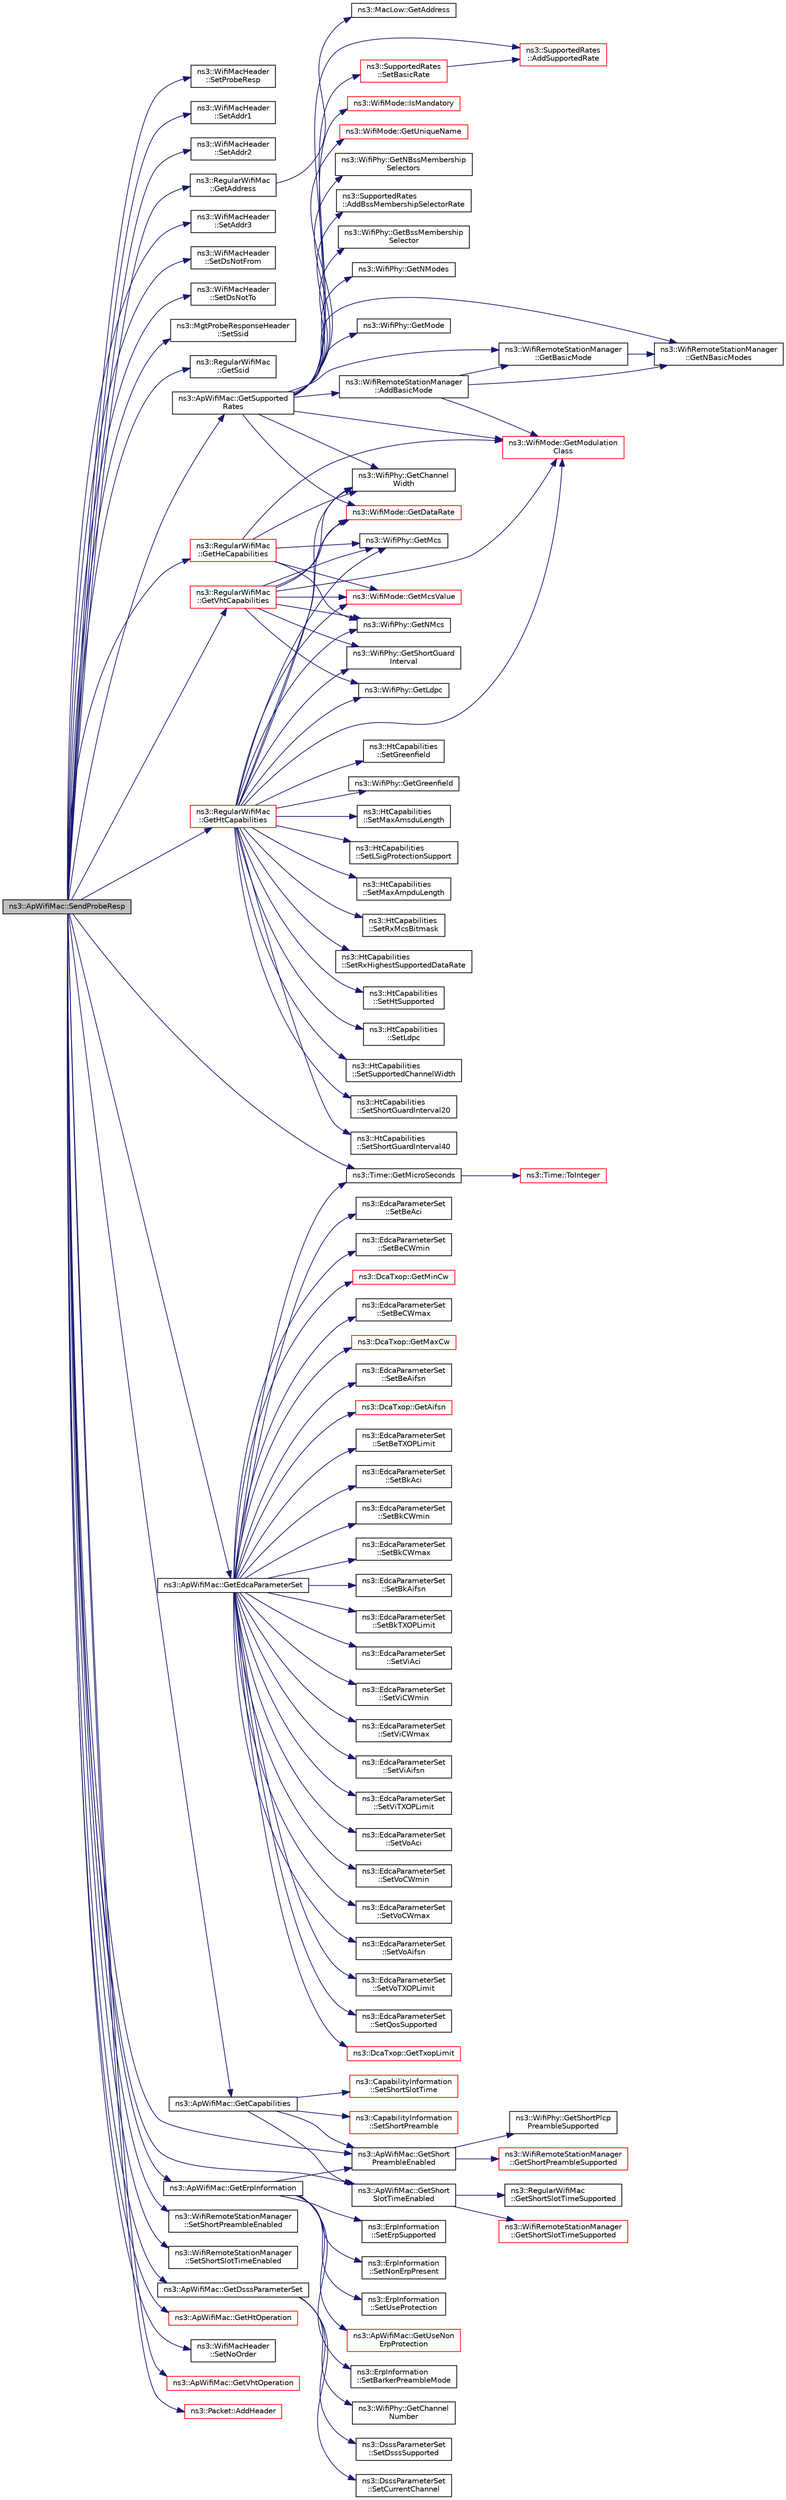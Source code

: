 digraph "ns3::ApWifiMac::SendProbeResp"
{
  edge [fontname="Helvetica",fontsize="10",labelfontname="Helvetica",labelfontsize="10"];
  node [fontname="Helvetica",fontsize="10",shape=record];
  rankdir="LR";
  Node1 [label="ns3::ApWifiMac::SendProbeResp",height=0.2,width=0.4,color="black", fillcolor="grey75", style="filled", fontcolor="black"];
  Node1 -> Node2 [color="midnightblue",fontsize="10",style="solid"];
  Node2 [label="ns3::WifiMacHeader\l::SetProbeResp",height=0.2,width=0.4,color="black", fillcolor="white", style="filled",URL="$d2/d9b/classns3_1_1WifiMacHeader.html#a330c02480e29d3e6460665c0e3806934"];
  Node1 -> Node3 [color="midnightblue",fontsize="10",style="solid"];
  Node3 [label="ns3::WifiMacHeader\l::SetAddr1",height=0.2,width=0.4,color="black", fillcolor="white", style="filled",URL="$d2/d9b/classns3_1_1WifiMacHeader.html#a6478a02b80d5c01657714c5c7a0ae1cb"];
  Node1 -> Node4 [color="midnightblue",fontsize="10",style="solid"];
  Node4 [label="ns3::WifiMacHeader\l::SetAddr2",height=0.2,width=0.4,color="black", fillcolor="white", style="filled",URL="$d2/d9b/classns3_1_1WifiMacHeader.html#ab6a0efdc43d39b5da5d17eae9665271d"];
  Node1 -> Node5 [color="midnightblue",fontsize="10",style="solid"];
  Node5 [label="ns3::RegularWifiMac\l::GetAddress",height=0.2,width=0.4,color="black", fillcolor="white", style="filled",URL="$df/db9/classns3_1_1RegularWifiMac.html#aea719a7d05fbc664c50479fc900777b7"];
  Node5 -> Node6 [color="midnightblue",fontsize="10",style="solid"];
  Node6 [label="ns3::MacLow::GetAddress",height=0.2,width=0.4,color="black", fillcolor="white", style="filled",URL="$d3/da6/classns3_1_1MacLow.html#a109922d4f2bb1ee0b2a66aa3bcc48e2f"];
  Node1 -> Node7 [color="midnightblue",fontsize="10",style="solid"];
  Node7 [label="ns3::WifiMacHeader\l::SetAddr3",height=0.2,width=0.4,color="black", fillcolor="white", style="filled",URL="$d2/d9b/classns3_1_1WifiMacHeader.html#ace2fd1624db247bd42cbe9182996bb0e"];
  Node1 -> Node8 [color="midnightblue",fontsize="10",style="solid"];
  Node8 [label="ns3::WifiMacHeader\l::SetDsNotFrom",height=0.2,width=0.4,color="black", fillcolor="white", style="filled",URL="$d2/d9b/classns3_1_1WifiMacHeader.html#a02edeb349da4aacc6b376fcf76ff99cc"];
  Node1 -> Node9 [color="midnightblue",fontsize="10",style="solid"];
  Node9 [label="ns3::WifiMacHeader\l::SetDsNotTo",height=0.2,width=0.4,color="black", fillcolor="white", style="filled",URL="$d2/d9b/classns3_1_1WifiMacHeader.html#a977cd5a09062bfc3660a23acdebd75ec"];
  Node1 -> Node10 [color="midnightblue",fontsize="10",style="solid"];
  Node10 [label="ns3::MgtProbeResponseHeader\l::SetSsid",height=0.2,width=0.4,color="black", fillcolor="white", style="filled",URL="$d7/d3c/classns3_1_1MgtProbeResponseHeader.html#a7c7f6af47ec6074a638ae460cb4620d2"];
  Node1 -> Node11 [color="midnightblue",fontsize="10",style="solid"];
  Node11 [label="ns3::RegularWifiMac\l::GetSsid",height=0.2,width=0.4,color="black", fillcolor="white", style="filled",URL="$df/db9/classns3_1_1RegularWifiMac.html#a3cd4316ccd72111fa94f7091d4deb521"];
  Node1 -> Node12 [color="midnightblue",fontsize="10",style="solid"];
  Node12 [label="ns3::ApWifiMac::GetSupported\lRates",height=0.2,width=0.4,color="black", fillcolor="white", style="filled",URL="$d0/d51/classns3_1_1ApWifiMac.html#a3d1278fa6624859d50b4ed984125de30"];
  Node12 -> Node13 [color="midnightblue",fontsize="10",style="solid"];
  Node13 [label="ns3::WifiPhy::GetNBssMembership\lSelectors",height=0.2,width=0.4,color="black", fillcolor="white", style="filled",URL="$d6/d5a/classns3_1_1WifiPhy.html#a0d5b168ddf02c7df51f83004454232c2"];
  Node12 -> Node14 [color="midnightblue",fontsize="10",style="solid"];
  Node14 [label="ns3::SupportedRates\l::AddBssMembershipSelectorRate",height=0.2,width=0.4,color="black", fillcolor="white", style="filled",URL="$de/de8/classns3_1_1SupportedRates.html#a4954ea83ef36e75a2809f4b95984c919"];
  Node12 -> Node15 [color="midnightblue",fontsize="10",style="solid"];
  Node15 [label="ns3::WifiPhy::GetBssMembership\lSelector",height=0.2,width=0.4,color="black", fillcolor="white", style="filled",URL="$d6/d5a/classns3_1_1WifiPhy.html#a3b6817c0140f083292ef70333d1c78c3"];
  Node12 -> Node16 [color="midnightblue",fontsize="10",style="solid"];
  Node16 [label="ns3::WifiPhy::GetNModes",height=0.2,width=0.4,color="black", fillcolor="white", style="filled",URL="$d6/d5a/classns3_1_1WifiPhy.html#a2467e56b69d64bb2d648302f39397317"];
  Node12 -> Node17 [color="midnightblue",fontsize="10",style="solid"];
  Node17 [label="ns3::WifiPhy::GetMode",height=0.2,width=0.4,color="black", fillcolor="white", style="filled",URL="$d6/d5a/classns3_1_1WifiPhy.html#ac35983a13a769a7fbaac43340b8cdaf2"];
  Node12 -> Node18 [color="midnightblue",fontsize="10",style="solid"];
  Node18 [label="ns3::WifiMode::GetDataRate",height=0.2,width=0.4,color="red", fillcolor="white", style="filled",URL="$d5/d56/classns3_1_1WifiMode.html#adcfbe150f69da720db23387f733b8a52"];
  Node12 -> Node19 [color="midnightblue",fontsize="10",style="solid"];
  Node19 [label="ns3::WifiPhy::GetChannel\lWidth",height=0.2,width=0.4,color="black", fillcolor="white", style="filled",URL="$d6/d5a/classns3_1_1WifiPhy.html#a4a5d5009b3b3308f2baeed42a2007189"];
  Node12 -> Node20 [color="midnightblue",fontsize="10",style="solid"];
  Node20 [label="ns3::SupportedRates\l::AddSupportedRate",height=0.2,width=0.4,color="red", fillcolor="white", style="filled",URL="$de/de8/classns3_1_1SupportedRates.html#a2507a6b7a8ce4dd538f34029d3b17602"];
  Node12 -> Node21 [color="midnightblue",fontsize="10",style="solid"];
  Node21 [label="ns3::WifiMode::IsMandatory",height=0.2,width=0.4,color="red", fillcolor="white", style="filled",URL="$d5/d56/classns3_1_1WifiMode.html#ad7db9c41e193eb656c8dc66ec68cf0d0"];
  Node12 -> Node22 [color="midnightblue",fontsize="10",style="solid"];
  Node22 [label="ns3::WifiMode::GetModulation\lClass",height=0.2,width=0.4,color="red", fillcolor="white", style="filled",URL="$d5/d56/classns3_1_1WifiMode.html#a7941cd2a0bc8d2ba68ba6a12c7e2c42a"];
  Node12 -> Node23 [color="midnightblue",fontsize="10",style="solid"];
  Node23 [label="ns3::WifiMode::GetUniqueName",height=0.2,width=0.4,color="red", fillcolor="white", style="filled",URL="$d5/d56/classns3_1_1WifiMode.html#a18e0a33034f484d3ca8c0497d3ea1dc7"];
  Node12 -> Node24 [color="midnightblue",fontsize="10",style="solid"];
  Node24 [label="ns3::WifiRemoteStationManager\l::AddBasicMode",height=0.2,width=0.4,color="black", fillcolor="white", style="filled",URL="$d6/d65/classns3_1_1WifiRemoteStationManager.html#a169339a6312b10580cb6a940228833f0"];
  Node24 -> Node22 [color="midnightblue",fontsize="10",style="solid"];
  Node24 -> Node25 [color="midnightblue",fontsize="10",style="solid"];
  Node25 [label="ns3::WifiRemoteStationManager\l::GetNBasicModes",height=0.2,width=0.4,color="black", fillcolor="white", style="filled",URL="$d6/d65/classns3_1_1WifiRemoteStationManager.html#a1528f837dd70f82cda248f1434b94357"];
  Node24 -> Node26 [color="midnightblue",fontsize="10",style="solid"];
  Node26 [label="ns3::WifiRemoteStationManager\l::GetBasicMode",height=0.2,width=0.4,color="black", fillcolor="white", style="filled",URL="$d6/d65/classns3_1_1WifiRemoteStationManager.html#a8e4599eafc71fa98f6869e3d8908ea24"];
  Node26 -> Node25 [color="midnightblue",fontsize="10",style="solid"];
  Node12 -> Node25 [color="midnightblue",fontsize="10",style="solid"];
  Node12 -> Node26 [color="midnightblue",fontsize="10",style="solid"];
  Node12 -> Node27 [color="midnightblue",fontsize="10",style="solid"];
  Node27 [label="ns3::SupportedRates\l::SetBasicRate",height=0.2,width=0.4,color="red", fillcolor="white", style="filled",URL="$de/de8/classns3_1_1SupportedRates.html#a4178a4b7834b6a66e0c8efe4d92489bf"];
  Node27 -> Node20 [color="midnightblue",fontsize="10",style="solid"];
  Node1 -> Node28 [color="midnightblue",fontsize="10",style="solid"];
  Node28 [label="ns3::Time::GetMicroSeconds",height=0.2,width=0.4,color="black", fillcolor="white", style="filled",URL="$dc/d04/classns3_1_1Time.html#a2542b9273c336da11fcaf54e8bc6e4c8"];
  Node28 -> Node29 [color="midnightblue",fontsize="10",style="solid"];
  Node29 [label="ns3::Time::ToInteger",height=0.2,width=0.4,color="red", fillcolor="white", style="filled",URL="$dc/d04/classns3_1_1Time.html#a0c9c8fb9ec7222c7799c1081f14f6031"];
  Node1 -> Node30 [color="midnightblue",fontsize="10",style="solid"];
  Node30 [label="ns3::ApWifiMac::GetCapabilities",height=0.2,width=0.4,color="black", fillcolor="white", style="filled",URL="$d0/d51/classns3_1_1ApWifiMac.html#a5794cfc6ec6c72f335b36f302a83178a"];
  Node30 -> Node31 [color="midnightblue",fontsize="10",style="solid"];
  Node31 [label="ns3::CapabilityInformation\l::SetShortPreamble",height=0.2,width=0.4,color="red", fillcolor="white", style="filled",URL="$de/d4d/classns3_1_1CapabilityInformation.html#acd5df84b6cb8f81e2b6d0d689e987a18"];
  Node30 -> Node32 [color="midnightblue",fontsize="10",style="solid"];
  Node32 [label="ns3::ApWifiMac::GetShort\lPreambleEnabled",height=0.2,width=0.4,color="black", fillcolor="white", style="filled",URL="$d0/d51/classns3_1_1ApWifiMac.html#a19ae41add0c00c244c7a66adf523b445"];
  Node32 -> Node33 [color="midnightblue",fontsize="10",style="solid"];
  Node33 [label="ns3::WifiPhy::GetShortPlcp\lPreambleSupported",height=0.2,width=0.4,color="black", fillcolor="white", style="filled",URL="$d6/d5a/classns3_1_1WifiPhy.html#ad2705695b8839425c7f728d527f66dcc"];
  Node32 -> Node34 [color="midnightblue",fontsize="10",style="solid"];
  Node34 [label="ns3::WifiRemoteStationManager\l::GetShortPreambleSupported",height=0.2,width=0.4,color="red", fillcolor="white", style="filled",URL="$d6/d65/classns3_1_1WifiRemoteStationManager.html#a75da15b749baf80b44aa5435d2747d9e"];
  Node30 -> Node35 [color="midnightblue",fontsize="10",style="solid"];
  Node35 [label="ns3::CapabilityInformation\l::SetShortSlotTime",height=0.2,width=0.4,color="red", fillcolor="white", style="filled",URL="$de/d4d/classns3_1_1CapabilityInformation.html#a914df2876c09377877259ccc9d422626"];
  Node30 -> Node36 [color="midnightblue",fontsize="10",style="solid"];
  Node36 [label="ns3::ApWifiMac::GetShort\lSlotTimeEnabled",height=0.2,width=0.4,color="black", fillcolor="white", style="filled",URL="$d0/d51/classns3_1_1ApWifiMac.html#abc972d9a628f6b50b27a05b1e464bbcd"];
  Node36 -> Node37 [color="midnightblue",fontsize="10",style="solid"];
  Node37 [label="ns3::RegularWifiMac\l::GetShortSlotTimeSupported",height=0.2,width=0.4,color="black", fillcolor="white", style="filled",URL="$df/db9/classns3_1_1RegularWifiMac.html#a05ec5d1fa4fffd5067a811d3bc1ddd72"];
  Node36 -> Node38 [color="midnightblue",fontsize="10",style="solid"];
  Node38 [label="ns3::WifiRemoteStationManager\l::GetShortSlotTimeSupported",height=0.2,width=0.4,color="red", fillcolor="white", style="filled",URL="$d6/d65/classns3_1_1WifiRemoteStationManager.html#a62ea37f7c34915c72a51cfcde22ea4ae"];
  Node1 -> Node39 [color="midnightblue",fontsize="10",style="solid"];
  Node39 [label="ns3::WifiRemoteStationManager\l::SetShortPreambleEnabled",height=0.2,width=0.4,color="black", fillcolor="white", style="filled",URL="$d6/d65/classns3_1_1WifiRemoteStationManager.html#a66a2f347bbc24c14a38da8dc56781cc8"];
  Node1 -> Node32 [color="midnightblue",fontsize="10",style="solid"];
  Node1 -> Node40 [color="midnightblue",fontsize="10",style="solid"];
  Node40 [label="ns3::WifiRemoteStationManager\l::SetShortSlotTimeEnabled",height=0.2,width=0.4,color="black", fillcolor="white", style="filled",URL="$d6/d65/classns3_1_1WifiRemoteStationManager.html#a127fb3ed96ad66f647c1fa3dc616e274"];
  Node1 -> Node36 [color="midnightblue",fontsize="10",style="solid"];
  Node1 -> Node41 [color="midnightblue",fontsize="10",style="solid"];
  Node41 [label="ns3::ApWifiMac::GetDsssParameterSet",height=0.2,width=0.4,color="black", fillcolor="white", style="filled",URL="$d0/d51/classns3_1_1ApWifiMac.html#a577723413f2a747d71ed01d8646ccc79"];
  Node41 -> Node42 [color="midnightblue",fontsize="10",style="solid"];
  Node42 [label="ns3::DsssParameterSet\l::SetDsssSupported",height=0.2,width=0.4,color="black", fillcolor="white", style="filled",URL="$d5/dc1/classns3_1_1DsssParameterSet.html#aface43655b0b568581d507b04dace538"];
  Node41 -> Node43 [color="midnightblue",fontsize="10",style="solid"];
  Node43 [label="ns3::DsssParameterSet\l::SetCurrentChannel",height=0.2,width=0.4,color="black", fillcolor="white", style="filled",URL="$d5/dc1/classns3_1_1DsssParameterSet.html#a52e56c7e20f9a889197920060d3b7a01"];
  Node41 -> Node44 [color="midnightblue",fontsize="10",style="solid"];
  Node44 [label="ns3::WifiPhy::GetChannel\lNumber",height=0.2,width=0.4,color="black", fillcolor="white", style="filled",URL="$d6/d5a/classns3_1_1WifiPhy.html#a5cf0ccf06109ace61db51c83e91b7e8d"];
  Node1 -> Node45 [color="midnightblue",fontsize="10",style="solid"];
  Node45 [label="ns3::ApWifiMac::GetErpInformation",height=0.2,width=0.4,color="black", fillcolor="white", style="filled",URL="$d0/d51/classns3_1_1ApWifiMac.html#ae88a116a1cdc0895105765b2c27e2f1a"];
  Node45 -> Node46 [color="midnightblue",fontsize="10",style="solid"];
  Node46 [label="ns3::ErpInformation\l::SetErpSupported",height=0.2,width=0.4,color="black", fillcolor="white", style="filled",URL="$db/d32/classns3_1_1ErpInformation.html#a04843cef21d7bd5aecf98e6554a269da"];
  Node45 -> Node47 [color="midnightblue",fontsize="10",style="solid"];
  Node47 [label="ns3::ErpInformation\l::SetNonErpPresent",height=0.2,width=0.4,color="black", fillcolor="white", style="filled",URL="$db/d32/classns3_1_1ErpInformation.html#adda675ac6983b04ff0e20df6fbb92165"];
  Node45 -> Node48 [color="midnightblue",fontsize="10",style="solid"];
  Node48 [label="ns3::ErpInformation\l::SetUseProtection",height=0.2,width=0.4,color="black", fillcolor="white", style="filled",URL="$db/d32/classns3_1_1ErpInformation.html#a6faa85047d308a09bfaf5b637d8b626b"];
  Node45 -> Node49 [color="midnightblue",fontsize="10",style="solid"];
  Node49 [label="ns3::ApWifiMac::GetUseNon\lErpProtection",height=0.2,width=0.4,color="red", fillcolor="white", style="filled",URL="$d0/d51/classns3_1_1ApWifiMac.html#a62eda2e1029d7922c4ed5bb5b0925d13"];
  Node45 -> Node32 [color="midnightblue",fontsize="10",style="solid"];
  Node45 -> Node50 [color="midnightblue",fontsize="10",style="solid"];
  Node50 [label="ns3::ErpInformation\l::SetBarkerPreambleMode",height=0.2,width=0.4,color="black", fillcolor="white", style="filled",URL="$db/d32/classns3_1_1ErpInformation.html#a22b4c83f0066163c6f5cb2cafe666c67"];
  Node1 -> Node51 [color="midnightblue",fontsize="10",style="solid"];
  Node51 [label="ns3::ApWifiMac::GetEdcaParameterSet",height=0.2,width=0.4,color="black", fillcolor="white", style="filled",URL="$d0/d51/classns3_1_1ApWifiMac.html#a6b29faae7352877a1aa97a2146725ff5"];
  Node51 -> Node52 [color="midnightblue",fontsize="10",style="solid"];
  Node52 [label="ns3::EdcaParameterSet\l::SetQosSupported",height=0.2,width=0.4,color="black", fillcolor="white", style="filled",URL="$d7/d50/classns3_1_1EdcaParameterSet.html#ae88fa048ad94b769d133fcbea34003d0"];
  Node51 -> Node53 [color="midnightblue",fontsize="10",style="solid"];
  Node53 [label="ns3::DcaTxop::GetTxopLimit",height=0.2,width=0.4,color="red", fillcolor="white", style="filled",URL="$d3/d74/classns3_1_1DcaTxop.html#a0ccd95b29f66c25d0c1baf5437f90fcf"];
  Node51 -> Node54 [color="midnightblue",fontsize="10",style="solid"];
  Node54 [label="ns3::EdcaParameterSet\l::SetBeAci",height=0.2,width=0.4,color="black", fillcolor="white", style="filled",URL="$d7/d50/classns3_1_1EdcaParameterSet.html#aaccf6b8f599ac926f6e7d4f3d51f2349"];
  Node51 -> Node55 [color="midnightblue",fontsize="10",style="solid"];
  Node55 [label="ns3::EdcaParameterSet\l::SetBeCWmin",height=0.2,width=0.4,color="black", fillcolor="white", style="filled",URL="$d7/d50/classns3_1_1EdcaParameterSet.html#a8b7e5cb7e61ea782724cff73c4e7721c"];
  Node51 -> Node56 [color="midnightblue",fontsize="10",style="solid"];
  Node56 [label="ns3::DcaTxop::GetMinCw",height=0.2,width=0.4,color="red", fillcolor="white", style="filled",URL="$d3/d74/classns3_1_1DcaTxop.html#aa3d8596629fbe818547830ea05d71508"];
  Node51 -> Node57 [color="midnightblue",fontsize="10",style="solid"];
  Node57 [label="ns3::EdcaParameterSet\l::SetBeCWmax",height=0.2,width=0.4,color="black", fillcolor="white", style="filled",URL="$d7/d50/classns3_1_1EdcaParameterSet.html#ac50859c13e8d6cae055a164a650ae137"];
  Node51 -> Node58 [color="midnightblue",fontsize="10",style="solid"];
  Node58 [label="ns3::DcaTxop::GetMaxCw",height=0.2,width=0.4,color="red", fillcolor="white", style="filled",URL="$d3/d74/classns3_1_1DcaTxop.html#ac476cb39043eb33877fa8b9d6007db0a"];
  Node51 -> Node59 [color="midnightblue",fontsize="10",style="solid"];
  Node59 [label="ns3::EdcaParameterSet\l::SetBeAifsn",height=0.2,width=0.4,color="black", fillcolor="white", style="filled",URL="$d7/d50/classns3_1_1EdcaParameterSet.html#afc643ba4210b5d4620407d0e4abcfe93"];
  Node51 -> Node60 [color="midnightblue",fontsize="10",style="solid"];
  Node60 [label="ns3::DcaTxop::GetAifsn",height=0.2,width=0.4,color="red", fillcolor="white", style="filled",URL="$d3/d74/classns3_1_1DcaTxop.html#a24cca5cd75c506940a47f8e4cf87c2c1"];
  Node51 -> Node61 [color="midnightblue",fontsize="10",style="solid"];
  Node61 [label="ns3::EdcaParameterSet\l::SetBeTXOPLimit",height=0.2,width=0.4,color="black", fillcolor="white", style="filled",URL="$d7/d50/classns3_1_1EdcaParameterSet.html#ab43a494ed92c6bfe79cc461debcd6096"];
  Node51 -> Node28 [color="midnightblue",fontsize="10",style="solid"];
  Node51 -> Node62 [color="midnightblue",fontsize="10",style="solid"];
  Node62 [label="ns3::EdcaParameterSet\l::SetBkAci",height=0.2,width=0.4,color="black", fillcolor="white", style="filled",URL="$d7/d50/classns3_1_1EdcaParameterSet.html#adf3e773d255cf5b0d88a8f229e89fbee"];
  Node51 -> Node63 [color="midnightblue",fontsize="10",style="solid"];
  Node63 [label="ns3::EdcaParameterSet\l::SetBkCWmin",height=0.2,width=0.4,color="black", fillcolor="white", style="filled",URL="$d7/d50/classns3_1_1EdcaParameterSet.html#a7565d52cdecdf64b06aef1b9aabae1ce"];
  Node51 -> Node64 [color="midnightblue",fontsize="10",style="solid"];
  Node64 [label="ns3::EdcaParameterSet\l::SetBkCWmax",height=0.2,width=0.4,color="black", fillcolor="white", style="filled",URL="$d7/d50/classns3_1_1EdcaParameterSet.html#a296e36addc2a96fcb2dbb1ba4fa2d60d"];
  Node51 -> Node65 [color="midnightblue",fontsize="10",style="solid"];
  Node65 [label="ns3::EdcaParameterSet\l::SetBkAifsn",height=0.2,width=0.4,color="black", fillcolor="white", style="filled",URL="$d7/d50/classns3_1_1EdcaParameterSet.html#abcc83f5e262928b4d5409f1423d2cb7b"];
  Node51 -> Node66 [color="midnightblue",fontsize="10",style="solid"];
  Node66 [label="ns3::EdcaParameterSet\l::SetBkTXOPLimit",height=0.2,width=0.4,color="black", fillcolor="white", style="filled",URL="$d7/d50/classns3_1_1EdcaParameterSet.html#a8af17e8c716d7c802fc277f31f6fd6d1"];
  Node51 -> Node67 [color="midnightblue",fontsize="10",style="solid"];
  Node67 [label="ns3::EdcaParameterSet\l::SetViAci",height=0.2,width=0.4,color="black", fillcolor="white", style="filled",URL="$d7/d50/classns3_1_1EdcaParameterSet.html#a9901129ea94b94d025e8bd192370a549"];
  Node51 -> Node68 [color="midnightblue",fontsize="10",style="solid"];
  Node68 [label="ns3::EdcaParameterSet\l::SetViCWmin",height=0.2,width=0.4,color="black", fillcolor="white", style="filled",URL="$d7/d50/classns3_1_1EdcaParameterSet.html#a951e9e886bf2ff53c69d6967f04f6b77"];
  Node51 -> Node69 [color="midnightblue",fontsize="10",style="solid"];
  Node69 [label="ns3::EdcaParameterSet\l::SetViCWmax",height=0.2,width=0.4,color="black", fillcolor="white", style="filled",URL="$d7/d50/classns3_1_1EdcaParameterSet.html#aa3dd779db09601b3608fb2cc59af9173"];
  Node51 -> Node70 [color="midnightblue",fontsize="10",style="solid"];
  Node70 [label="ns3::EdcaParameterSet\l::SetViAifsn",height=0.2,width=0.4,color="black", fillcolor="white", style="filled",URL="$d7/d50/classns3_1_1EdcaParameterSet.html#a0a67b8bc06cb145d62fa64583b7b0bd4"];
  Node51 -> Node71 [color="midnightblue",fontsize="10",style="solid"];
  Node71 [label="ns3::EdcaParameterSet\l::SetViTXOPLimit",height=0.2,width=0.4,color="black", fillcolor="white", style="filled",URL="$d7/d50/classns3_1_1EdcaParameterSet.html#acb6507abd95f7835e315a7e6a3942e12"];
  Node51 -> Node72 [color="midnightblue",fontsize="10",style="solid"];
  Node72 [label="ns3::EdcaParameterSet\l::SetVoAci",height=0.2,width=0.4,color="black", fillcolor="white", style="filled",URL="$d7/d50/classns3_1_1EdcaParameterSet.html#a2797a92b612133f44d4ed7fcd5d1e1e3"];
  Node51 -> Node73 [color="midnightblue",fontsize="10",style="solid"];
  Node73 [label="ns3::EdcaParameterSet\l::SetVoCWmin",height=0.2,width=0.4,color="black", fillcolor="white", style="filled",URL="$d7/d50/classns3_1_1EdcaParameterSet.html#ae97a7f1d3f42e7018eea2ef6265445dd"];
  Node51 -> Node74 [color="midnightblue",fontsize="10",style="solid"];
  Node74 [label="ns3::EdcaParameterSet\l::SetVoCWmax",height=0.2,width=0.4,color="black", fillcolor="white", style="filled",URL="$d7/d50/classns3_1_1EdcaParameterSet.html#aa4819199f4a3e388cda4db3aec2e45f1"];
  Node51 -> Node75 [color="midnightblue",fontsize="10",style="solid"];
  Node75 [label="ns3::EdcaParameterSet\l::SetVoAifsn",height=0.2,width=0.4,color="black", fillcolor="white", style="filled",URL="$d7/d50/classns3_1_1EdcaParameterSet.html#a77c6971bc91436da9ddbb3c31d01edcd"];
  Node51 -> Node76 [color="midnightblue",fontsize="10",style="solid"];
  Node76 [label="ns3::EdcaParameterSet\l::SetVoTXOPLimit",height=0.2,width=0.4,color="black", fillcolor="white", style="filled",URL="$d7/d50/classns3_1_1EdcaParameterSet.html#a4d663aa0687af06b40da875238c6ebb5"];
  Node1 -> Node77 [color="midnightblue",fontsize="10",style="solid"];
  Node77 [label="ns3::RegularWifiMac\l::GetHtCapabilities",height=0.2,width=0.4,color="red", fillcolor="white", style="filled",URL="$df/db9/classns3_1_1RegularWifiMac.html#ae2b0a52735a938a0f1ca233397ae2185"];
  Node77 -> Node78 [color="midnightblue",fontsize="10",style="solid"];
  Node78 [label="ns3::HtCapabilities\l::SetHtSupported",height=0.2,width=0.4,color="black", fillcolor="white", style="filled",URL="$d8/de7/classns3_1_1HtCapabilities.html#a2ad1fa9522ca436581c33aa8a907463c"];
  Node77 -> Node79 [color="midnightblue",fontsize="10",style="solid"];
  Node79 [label="ns3::HtCapabilities\l::SetLdpc",height=0.2,width=0.4,color="black", fillcolor="white", style="filled",URL="$d8/de7/classns3_1_1HtCapabilities.html#a045058b2e13cc526ff123fcda1ad8aef"];
  Node77 -> Node80 [color="midnightblue",fontsize="10",style="solid"];
  Node80 [label="ns3::WifiPhy::GetLdpc",height=0.2,width=0.4,color="black", fillcolor="white", style="filled",URL="$d6/d5a/classns3_1_1WifiPhy.html#a36c9adcf0b1f2229891c079016bfcb1b"];
  Node77 -> Node81 [color="midnightblue",fontsize="10",style="solid"];
  Node81 [label="ns3::HtCapabilities\l::SetSupportedChannelWidth",height=0.2,width=0.4,color="black", fillcolor="white", style="filled",URL="$d8/de7/classns3_1_1HtCapabilities.html#a06f115e8a9cd41b476bf031476c57c09"];
  Node77 -> Node19 [color="midnightblue",fontsize="10",style="solid"];
  Node77 -> Node82 [color="midnightblue",fontsize="10",style="solid"];
  Node82 [label="ns3::HtCapabilities\l::SetShortGuardInterval20",height=0.2,width=0.4,color="black", fillcolor="white", style="filled",URL="$d8/de7/classns3_1_1HtCapabilities.html#a1bc6ff98e7876dadf5af240c32ddca7f"];
  Node77 -> Node83 [color="midnightblue",fontsize="10",style="solid"];
  Node83 [label="ns3::WifiPhy::GetShortGuard\lInterval",height=0.2,width=0.4,color="black", fillcolor="white", style="filled",URL="$d6/d5a/classns3_1_1WifiPhy.html#ae907e448ace9df4d647c8f97bbec23fc"];
  Node77 -> Node84 [color="midnightblue",fontsize="10",style="solid"];
  Node84 [label="ns3::HtCapabilities\l::SetShortGuardInterval40",height=0.2,width=0.4,color="black", fillcolor="white", style="filled",URL="$d8/de7/classns3_1_1HtCapabilities.html#ac44aaaf937496cbd0ddffe3b500d4c12"];
  Node77 -> Node85 [color="midnightblue",fontsize="10",style="solid"];
  Node85 [label="ns3::HtCapabilities\l::SetGreenfield",height=0.2,width=0.4,color="black", fillcolor="white", style="filled",URL="$d8/de7/classns3_1_1HtCapabilities.html#adf0794c6d9e20322d283c3949b00f051"];
  Node77 -> Node86 [color="midnightblue",fontsize="10",style="solid"];
  Node86 [label="ns3::WifiPhy::GetGreenfield",height=0.2,width=0.4,color="black", fillcolor="white", style="filled",URL="$d6/d5a/classns3_1_1WifiPhy.html#ad7d61a882a8bd1ece3bcb76eeb600d28"];
  Node77 -> Node87 [color="midnightblue",fontsize="10",style="solid"];
  Node87 [label="ns3::HtCapabilities\l::SetMaxAmsduLength",height=0.2,width=0.4,color="black", fillcolor="white", style="filled",URL="$d8/de7/classns3_1_1HtCapabilities.html#afbb3840dcb2e76e3462fd2dac25b7681"];
  Node77 -> Node88 [color="midnightblue",fontsize="10",style="solid"];
  Node88 [label="ns3::HtCapabilities\l::SetLSigProtectionSupport",height=0.2,width=0.4,color="black", fillcolor="white", style="filled",URL="$d8/de7/classns3_1_1HtCapabilities.html#ab4460b4436d5081434fccdaecddc0040"];
  Node77 -> Node89 [color="midnightblue",fontsize="10",style="solid"];
  Node89 [label="ns3::HtCapabilities\l::SetMaxAmpduLength",height=0.2,width=0.4,color="black", fillcolor="white", style="filled",URL="$d8/de7/classns3_1_1HtCapabilities.html#a82fcb22af30c65867ebe133b84a2d8f0"];
  Node77 -> Node90 [color="midnightblue",fontsize="10",style="solid"];
  Node90 [label="ns3::WifiPhy::GetNMcs",height=0.2,width=0.4,color="black", fillcolor="white", style="filled",URL="$d6/d5a/classns3_1_1WifiPhy.html#aede1b3de380510e387aaafcfda7a0db0"];
  Node77 -> Node91 [color="midnightblue",fontsize="10",style="solid"];
  Node91 [label="ns3::WifiPhy::GetMcs",height=0.2,width=0.4,color="black", fillcolor="white", style="filled",URL="$d6/d5a/classns3_1_1WifiPhy.html#a6a8740a6fbb7ff618c80e0a0867467fd"];
  Node77 -> Node22 [color="midnightblue",fontsize="10",style="solid"];
  Node77 -> Node92 [color="midnightblue",fontsize="10",style="solid"];
  Node92 [label="ns3::HtCapabilities\l::SetRxMcsBitmask",height=0.2,width=0.4,color="black", fillcolor="white", style="filled",URL="$d8/de7/classns3_1_1HtCapabilities.html#aa6eca50b3ba924a5eeacd735d588193b"];
  Node77 -> Node93 [color="midnightblue",fontsize="10",style="solid"];
  Node93 [label="ns3::WifiMode::GetMcsValue",height=0.2,width=0.4,color="red", fillcolor="white", style="filled",URL="$d5/d56/classns3_1_1WifiMode.html#acd40f9e0edfc1e2c4462bd016a08f160"];
  Node77 -> Node18 [color="midnightblue",fontsize="10",style="solid"];
  Node77 -> Node94 [color="midnightblue",fontsize="10",style="solid"];
  Node94 [label="ns3::HtCapabilities\l::SetRxHighestSupportedDataRate",height=0.2,width=0.4,color="black", fillcolor="white", style="filled",URL="$d8/de7/classns3_1_1HtCapabilities.html#a389e977f66c2ae7cf25885b2eaf58187"];
  Node1 -> Node95 [color="midnightblue",fontsize="10",style="solid"];
  Node95 [label="ns3::ApWifiMac::GetHtOperation",height=0.2,width=0.4,color="red", fillcolor="white", style="filled",URL="$d0/d51/classns3_1_1ApWifiMac.html#ae67f8b753332b379d189007ffee40733"];
  Node1 -> Node96 [color="midnightblue",fontsize="10",style="solid"];
  Node96 [label="ns3::WifiMacHeader\l::SetNoOrder",height=0.2,width=0.4,color="black", fillcolor="white", style="filled",URL="$d2/d9b/classns3_1_1WifiMacHeader.html#aaea421fc6dbb1c2d1a8553fc6826ba21"];
  Node1 -> Node97 [color="midnightblue",fontsize="10",style="solid"];
  Node97 [label="ns3::RegularWifiMac\l::GetVhtCapabilities",height=0.2,width=0.4,color="red", fillcolor="white", style="filled",URL="$df/db9/classns3_1_1RegularWifiMac.html#ade487870f5663694d30a2dd6a7e614e8"];
  Node97 -> Node19 [color="midnightblue",fontsize="10",style="solid"];
  Node97 -> Node80 [color="midnightblue",fontsize="10",style="solid"];
  Node97 -> Node83 [color="midnightblue",fontsize="10",style="solid"];
  Node97 -> Node90 [color="midnightblue",fontsize="10",style="solid"];
  Node97 -> Node91 [color="midnightblue",fontsize="10",style="solid"];
  Node97 -> Node22 [color="midnightblue",fontsize="10",style="solid"];
  Node97 -> Node93 [color="midnightblue",fontsize="10",style="solid"];
  Node97 -> Node18 [color="midnightblue",fontsize="10",style="solid"];
  Node1 -> Node98 [color="midnightblue",fontsize="10",style="solid"];
  Node98 [label="ns3::ApWifiMac::GetVhtOperation",height=0.2,width=0.4,color="red", fillcolor="white", style="filled",URL="$d0/d51/classns3_1_1ApWifiMac.html#afde045b9f011d312e3110bb5b9411403"];
  Node1 -> Node99 [color="midnightblue",fontsize="10",style="solid"];
  Node99 [label="ns3::RegularWifiMac\l::GetHeCapabilities",height=0.2,width=0.4,color="red", fillcolor="white", style="filled",URL="$df/db9/classns3_1_1RegularWifiMac.html#aea22761a20fdff9f6c1a9acc49d63700"];
  Node99 -> Node19 [color="midnightblue",fontsize="10",style="solid"];
  Node99 -> Node90 [color="midnightblue",fontsize="10",style="solid"];
  Node99 -> Node91 [color="midnightblue",fontsize="10",style="solid"];
  Node99 -> Node22 [color="midnightblue",fontsize="10",style="solid"];
  Node99 -> Node93 [color="midnightblue",fontsize="10",style="solid"];
  Node1 -> Node100 [color="midnightblue",fontsize="10",style="solid"];
  Node100 [label="ns3::Packet::AddHeader",height=0.2,width=0.4,color="red", fillcolor="white", style="filled",URL="$dd/d7a/classns3_1_1Packet.html#a465108c595a0bc592095cbcab1832ed8",tooltip="Add header to this packet. "];
}
